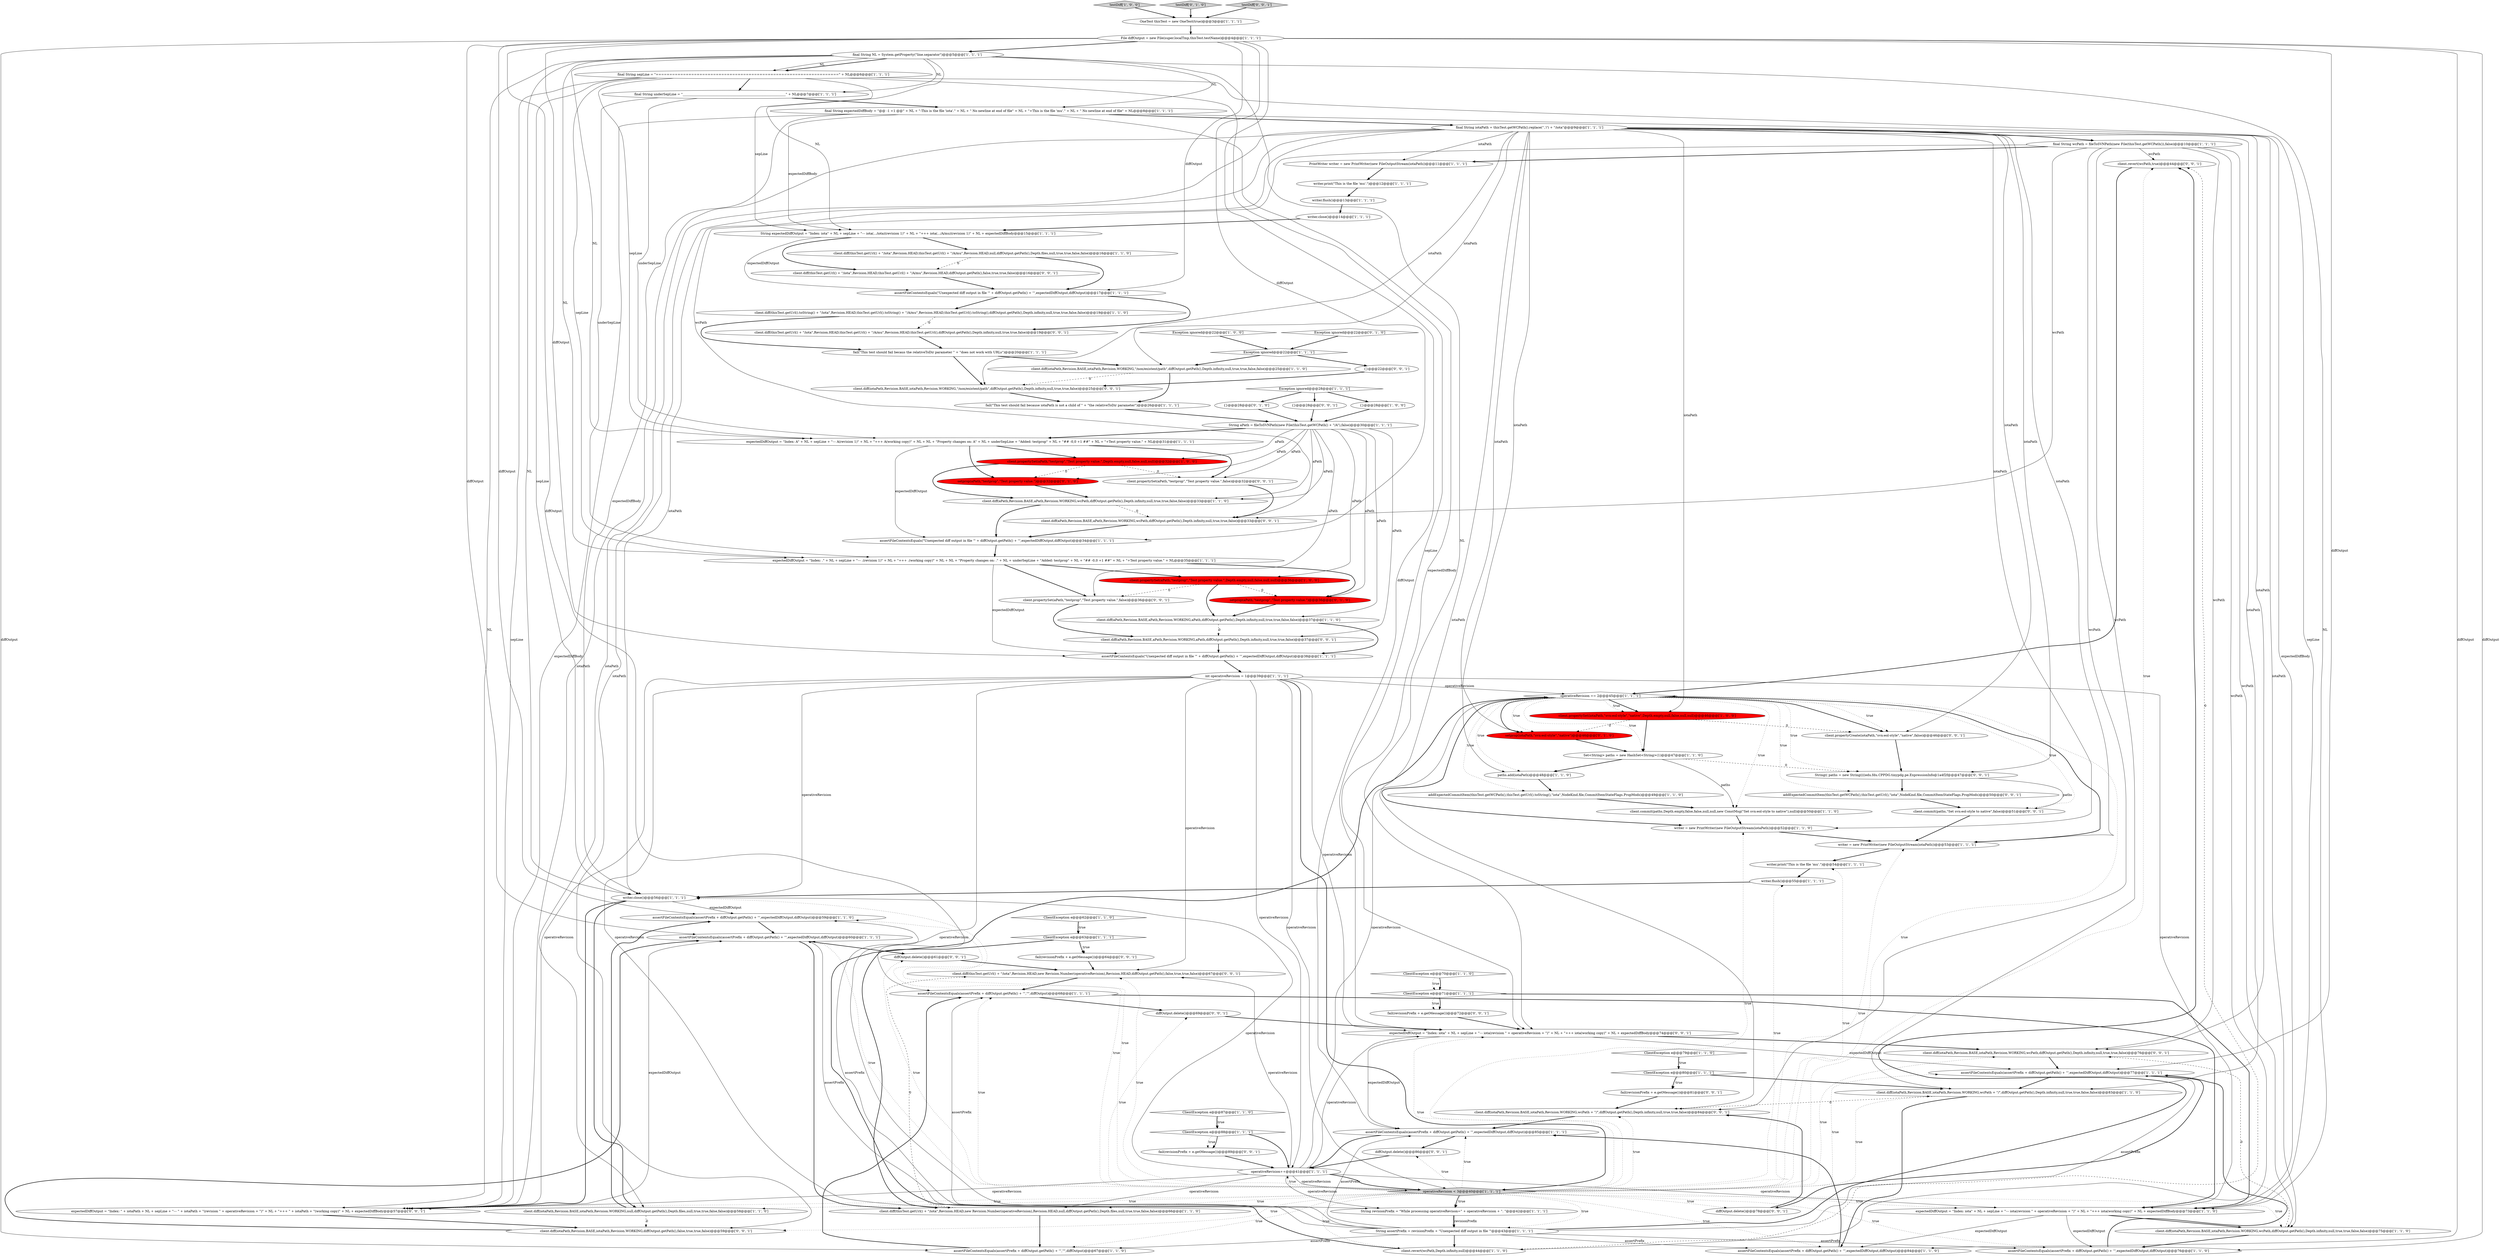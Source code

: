 digraph {
85 [style = filled, label = "client.revert(wcPath,true)@@@44@@@['0', '0', '1']", fillcolor = white, shape = ellipse image = "AAA0AAABBB3BBB"];
102 [style = filled, label = "client.diff(iotaPath,Revision.BASE,iotaPath,Revision.WORKING,\"/non/existent/path\",diffOutput.getPath(),Depth.infinity,null,true,true,false)@@@25@@@['0', '0', '1']", fillcolor = white, shape = ellipse image = "AAA0AAABBB3BBB"];
66 [style = filled, label = "writer.flush()@@@55@@@['1', '1', '1']", fillcolor = white, shape = ellipse image = "AAA0AAABBB1BBB"];
105 [style = filled, label = "client.diff(thisTest.getUrl() + \"/iota\",Revision.HEAD,thisTest.getUrl() + \"/A/mu\",Revision.HEAD,thisTest.getUrl(),diffOutput.getPath(),Depth.infinity,null,true,true,false)@@@19@@@['0', '0', '1']", fillcolor = white, shape = ellipse image = "AAA0AAABBB3BBB"];
52 [style = filled, label = "writer.close()@@@14@@@['1', '1', '1']", fillcolor = white, shape = ellipse image = "AAA0AAABBB1BBB"];
8 [style = filled, label = "OneTest thisTest = new OneTest(true)@@@3@@@['1', '1', '1']", fillcolor = white, shape = ellipse image = "AAA0AAABBB1BBB"];
45 [style = filled, label = "testDiff['1', '0', '0']", fillcolor = lightgray, shape = diamond image = "AAA0AAABBB1BBB"];
63 [style = filled, label = "paths.add(iotaPath)@@@48@@@['1', '1', '0']", fillcolor = white, shape = ellipse image = "AAA0AAABBB1BBB"];
26 [style = filled, label = "assertFileContentsEquals(assertPrefix + diffOutput.getPath() + ''',expectedDiffOutput,diffOutput)@@@76@@@['1', '1', '0']", fillcolor = white, shape = ellipse image = "AAA0AAABBB1BBB"];
99 [style = filled, label = "client.diff(aPath,Revision.BASE,aPath,Revision.WORKING,aPath,diffOutput.getPath(),Depth.infinity,null,true,true,false)@@@37@@@['0', '0', '1']", fillcolor = white, shape = ellipse image = "AAA0AAABBB3BBB"];
90 [style = filled, label = "client.commit(paths,\"Set svn:eol-style to native\",false)@@@51@@@['0', '0', '1']", fillcolor = white, shape = ellipse image = "AAA0AAABBB3BBB"];
47 [style = filled, label = "client.diff(aPath,Revision.BASE,aPath,Revision.WORKING,wcPath,diffOutput.getPath(),Depth.infinity,null,true,true,false,false)@@@33@@@['1', '1', '0']", fillcolor = white, shape = ellipse image = "AAA0AAABBB1BBB"];
27 [style = filled, label = "final String wcPath = fileToSVNPath(new File(thisTest.getWCPath()),false)@@@10@@@['1', '1', '1']", fillcolor = white, shape = ellipse image = "AAA0AAABBB1BBB"];
43 [style = filled, label = "client.diff(iotaPath,Revision.BASE,iotaPath,Revision.WORKING,wcPath + \"/\",diffOutput.getPath(),Depth.infinity,null,true,true,false,false)@@@83@@@['1', '1', '0']", fillcolor = white, shape = ellipse image = "AAA0AAABBB1BBB"];
93 [style = filled, label = "fail(revisionPrefix + e.getMessage())@@@72@@@['0', '0', '1']", fillcolor = white, shape = ellipse image = "AAA0AAABBB3BBB"];
80 [style = filled, label = "client.diff(thisTest.getUrl() + \"/iota\",Revision.HEAD,new Revision.Number(operativeRevision),Revision.HEAD,diffOutput.getPath(),false,true,true,false)@@@67@@@['0', '0', '1']", fillcolor = white, shape = ellipse image = "AAA0AAABBB3BBB"];
54 [style = filled, label = "operativeRevision < 3@@@40@@@['1', '1', '1']", fillcolor = lightgray, shape = diamond image = "AAA0AAABBB1BBB"];
95 [style = filled, label = "fail(revisionPrefix + e.getMessage())@@@81@@@['0', '0', '1']", fillcolor = white, shape = ellipse image = "AAA0AAABBB3BBB"];
75 [style = filled, label = "testDiff['0', '1', '0']", fillcolor = lightgray, shape = diamond image = "AAA0AAABBB2BBB"];
40 [style = filled, label = "client.diff(iotaPath,Revision.BASE,iotaPath,Revision.WORKING,wcPath,diffOutput.getPath(),Depth.infinity,null,true,true,false,false)@@@75@@@['1', '1', '0']", fillcolor = white, shape = ellipse image = "AAA0AAABBB1BBB"];
56 [style = filled, label = "client.propertySet(aPath,\"testprop\",\"Test property value.\",Depth.empty,null,false,null,null)@@@36@@@['1', '0', '0']", fillcolor = red, shape = ellipse image = "AAA1AAABBB1BBB"];
103 [style = filled, label = "expectedDiffOutput = \"Index: iota\" + NL + sepLine + \"--- iota(revision \" + operativeRevision + \")\" + NL + \"+++ iota(working copy)\" + NL + expectedDiffBody@@@74@@@['0', '0', '1']", fillcolor = white, shape = ellipse image = "AAA0AAABBB3BBB"];
73 [style = filled, label = "setprop(aPath,\"testprop\",\"Test property value.\")@@@32@@@['0', '1', '0']", fillcolor = red, shape = ellipse image = "AAA1AAABBB2BBB"];
69 [style = filled, label = "PrintWriter writer = new PrintWriter(new FileOutputStream(iotaPath))@@@11@@@['1', '1', '1']", fillcolor = white, shape = ellipse image = "AAA0AAABBB1BBB"];
22 [style = filled, label = "ClientException e@@@62@@@['1', '1', '0']", fillcolor = white, shape = diamond image = "AAA0AAABBB1BBB"];
50 [style = filled, label = "writer = new PrintWriter(new FileOutputStream(iotaPath))@@@52@@@['1', '1', '0']", fillcolor = white, shape = ellipse image = "AAA0AAABBB1BBB"];
68 [style = filled, label = "client.commit(paths,Depth.empty,false,false,null,null,new ConstMsg(\"Set svn:eol-style to native\"),null)@@@50@@@['1', '1', '0']", fillcolor = white, shape = ellipse image = "AAA0AAABBB1BBB"];
41 [style = filled, label = "final String sepLine = \"===================================================================\" + NL@@@6@@@['1', '1', '1']", fillcolor = white, shape = ellipse image = "AAA0AAABBB1BBB"];
14 [style = filled, label = "client.diff(thisTest.getUrl().toString() + \"/iota\",Revision.HEAD,thisTest.getUrl().toString() + \"/A/mu\",Revision.HEAD,thisTest.getUrl().toString(),diffOutput.getPath(),Depth.infinity,null,true,true,false,false)@@@19@@@['1', '1', '0']", fillcolor = white, shape = ellipse image = "AAA0AAABBB1BBB"];
77 [style = filled, label = "{}@@@28@@@['0', '0', '1']", fillcolor = white, shape = ellipse image = "AAA0AAABBB3BBB"];
100 [style = filled, label = "diffOutput.delete()@@@69@@@['0', '0', '1']", fillcolor = white, shape = ellipse image = "AAA0AAABBB3BBB"];
2 [style = filled, label = "assertFileContentsEquals(\"Unexpected diff output in file '\" + diffOutput.getPath() + ''',expectedDiffOutput,diffOutput)@@@17@@@['1', '1', '1']", fillcolor = white, shape = ellipse image = "AAA0AAABBB1BBB"];
84 [style = filled, label = "client.diff(iotaPath,Revision.BASE,iotaPath,Revision.WORKING,diffOutput.getPath(),false,true,true,false)@@@59@@@['0', '0', '1']", fillcolor = white, shape = ellipse image = "AAA0AAABBB3BBB"];
67 [style = filled, label = "writer = new PrintWriter(new FileOutputStream(iotaPath))@@@53@@@['1', '1', '1']", fillcolor = white, shape = ellipse image = "AAA0AAABBB1BBB"];
76 [style = filled, label = "setprop(iotaPath,\"svn:eol-style\",\"native\")@@@46@@@['0', '1', '0']", fillcolor = red, shape = ellipse image = "AAA1AAABBB2BBB"];
92 [style = filled, label = "diffOutput.delete()@@@61@@@['0', '0', '1']", fillcolor = white, shape = ellipse image = "AAA0AAABBB3BBB"];
71 [style = filled, label = "setprop(aPath,\"testprop\",\"Test property value.\")@@@36@@@['0', '1', '0']", fillcolor = red, shape = ellipse image = "AAA1AAABBB2BBB"];
98 [style = filled, label = "diffOutput.delete()@@@86@@@['0', '0', '1']", fillcolor = white, shape = ellipse image = "AAA0AAABBB3BBB"];
19 [style = filled, label = "writer.flush()@@@13@@@['1', '1', '1']", fillcolor = white, shape = ellipse image = "AAA0AAABBB1BBB"];
1 [style = filled, label = "{}@@@28@@@['1', '0', '0']", fillcolor = white, shape = ellipse image = "AAA0AAABBB1BBB"];
10 [style = filled, label = "int operativeRevision = 1@@@39@@@['1', '1', '1']", fillcolor = white, shape = ellipse image = "AAA0AAABBB1BBB"];
34 [style = filled, label = "fail(\"This test should fail because iotaPath is not a child of \" + \"the relativeToDir parameter\")@@@26@@@['1', '1', '1']", fillcolor = white, shape = ellipse image = "AAA0AAABBB1BBB"];
57 [style = filled, label = "ClientException e@@@70@@@['1', '1', '0']", fillcolor = white, shape = diamond image = "AAA0AAABBB1BBB"];
88 [style = filled, label = "testDiff['0', '0', '1']", fillcolor = lightgray, shape = diamond image = "AAA0AAABBB3BBB"];
78 [style = filled, label = "{}@@@22@@@['0', '0', '1']", fillcolor = white, shape = ellipse image = "AAA0AAABBB3BBB"];
89 [style = filled, label = "client.diff(iotaPath,Revision.BASE,iotaPath,Revision.WORKING,wcPath + \"/\",diffOutput.getPath(),Depth.infinity,null,true,true,false)@@@84@@@['0', '0', '1']", fillcolor = white, shape = ellipse image = "AAA0AAABBB3BBB"];
65 [style = filled, label = "client.revert(wcPath,Depth.infinity,null)@@@44@@@['1', '1', '0']", fillcolor = white, shape = ellipse image = "AAA0AAABBB1BBB"];
62 [style = filled, label = "String expectedDiffOutput = \"Index: iota\" + NL + sepLine + \"--- iota(.../iota)(revision 1)\" + NL + \"+++ iota(.../A/mu)(revision 1)\" + NL + expectedDiffBody@@@15@@@['1', '1', '1']", fillcolor = white, shape = ellipse image = "AAA0AAABBB1BBB"];
37 [style = filled, label = "assertFileContentsEquals(assertPrefix + diffOutput.getPath() + ''',expectedDiffOutput,diffOutput)@@@59@@@['1', '1', '0']", fillcolor = white, shape = ellipse image = "AAA0AAABBB1BBB"];
4 [style = filled, label = "String revisionPrefix = \"While processing operativeRevison=\" + operativeRevision + \". \"@@@42@@@['1', '1', '1']", fillcolor = white, shape = ellipse image = "AAA0AAABBB1BBB"];
104 [style = filled, label = "diffOutput.delete()@@@78@@@['0', '0', '1']", fillcolor = white, shape = ellipse image = "AAA0AAABBB3BBB"];
83 [style = filled, label = "client.diff(iotaPath,Revision.BASE,iotaPath,Revision.WORKING,wcPath,diffOutput.getPath(),Depth.infinity,null,true,true,false)@@@76@@@['0', '0', '1']", fillcolor = white, shape = ellipse image = "AAA0AAABBB3BBB"];
16 [style = filled, label = "File diffOutput = new File(super.localTmp,thisTest.testName)@@@4@@@['1', '1', '1']", fillcolor = white, shape = ellipse image = "AAA0AAABBB1BBB"];
87 [style = filled, label = "addExpectedCommitItem(thisTest.getWCPath(),thisTest.getUrl(),\"iota\",NodeKind.file,CommitItemStateFlags.PropMods)@@@50@@@['0', '0', '1']", fillcolor = white, shape = ellipse image = "AAA0AAABBB3BBB"];
21 [style = filled, label = "operativeRevision++@@@41@@@['1', '1', '1']", fillcolor = white, shape = ellipse image = "AAA0AAABBB1BBB"];
23 [style = filled, label = "ClientException e@@@87@@@['1', '1', '0']", fillcolor = white, shape = diamond image = "AAA0AAABBB1BBB"];
61 [style = filled, label = "Exception ignored@@@22@@@['1', '1', '1']", fillcolor = white, shape = diamond image = "AAA0AAABBB1BBB"];
101 [style = filled, label = "client.propertySet(aPath,\"testprop\",\"Test property value.\",false)@@@32@@@['0', '0', '1']", fillcolor = white, shape = ellipse image = "AAA0AAABBB3BBB"];
74 [style = filled, label = "{}@@@28@@@['0', '1', '0']", fillcolor = white, shape = ellipse image = "AAA0AAABBB2BBB"];
28 [style = filled, label = "Set<String> paths = new HashSet<String>(1)@@@47@@@['1', '1', '0']", fillcolor = white, shape = ellipse image = "AAA0AAABBB1BBB"];
32 [style = filled, label = "client.propertySet(aPath,\"testprop\",\"Test property value.\",Depth.empty,null,false,null,null)@@@32@@@['1', '0', '0']", fillcolor = red, shape = ellipse image = "AAA1AAABBB1BBB"];
81 [style = filled, label = "client.diff(aPath,Revision.BASE,aPath,Revision.WORKING,wcPath,diffOutput.getPath(),Depth.infinity,null,true,true,false)@@@33@@@['0', '0', '1']", fillcolor = white, shape = ellipse image = "AAA0AAABBB3BBB"];
0 [style = filled, label = "assertFileContentsEquals(assertPrefix + diffOutput.getPath() + ''',expectedDiffOutput,diffOutput)@@@85@@@['1', '1', '1']", fillcolor = white, shape = ellipse image = "AAA0AAABBB1BBB"];
17 [style = filled, label = "writer.print(\"This is the file 'mu'.\")@@@12@@@['1', '1', '1']", fillcolor = white, shape = ellipse image = "AAA0AAABBB1BBB"];
48 [style = filled, label = "assertFileContentsEquals(\"Unexpected diff output in file '\" + diffOutput.getPath() + ''',expectedDiffOutput,diffOutput)@@@34@@@['1', '1', '1']", fillcolor = white, shape = ellipse image = "AAA0AAABBB1BBB"];
96 [style = filled, label = "fail(revisionPrefix + e.getMessage())@@@89@@@['0', '0', '1']", fillcolor = white, shape = ellipse image = "AAA0AAABBB3BBB"];
46 [style = filled, label = "operativeRevision == 2@@@45@@@['1', '1', '1']", fillcolor = white, shape = diamond image = "AAA0AAABBB1BBB"];
15 [style = filled, label = "fail(\"This test should fail becaus the relativeToDir parameter \" + \"does not work with URLs\")@@@20@@@['1', '1', '1']", fillcolor = white, shape = ellipse image = "AAA0AAABBB1BBB"];
7 [style = filled, label = "client.diff(thisTest.getUrl() + \"/iota\",Revision.HEAD,new Revision.Number(operativeRevision),Revision.HEAD,null,diffOutput.getPath(),Depth.files,null,true,true,false,false)@@@66@@@['1', '1', '0']", fillcolor = white, shape = ellipse image = "AAA0AAABBB1BBB"];
42 [style = filled, label = "Exception ignored@@@28@@@['1', '1', '1']", fillcolor = white, shape = diamond image = "AAA0AAABBB1BBB"];
53 [style = filled, label = "final String NL = System.getProperty(\"line.separator\")@@@5@@@['1', '1', '1']", fillcolor = white, shape = ellipse image = "AAA0AAABBB1BBB"];
70 [style = filled, label = "final String iotaPath = thisTest.getWCPath().replace('\','/') + \"/iota\"@@@9@@@['1', '1', '1']", fillcolor = white, shape = ellipse image = "AAA0AAABBB1BBB"];
82 [style = filled, label = "client.propertySet(aPath,\"testprop\",\"Test property value.\",false)@@@36@@@['0', '0', '1']", fillcolor = white, shape = ellipse image = "AAA0AAABBB3BBB"];
72 [style = filled, label = "Exception ignored@@@22@@@['0', '1', '0']", fillcolor = white, shape = diamond image = "AAA0AAABBB2BBB"];
51 [style = filled, label = "client.diff(iotaPath,Revision.BASE,iotaPath,Revision.WORKING,null,diffOutput.getPath(),Depth.files,null,true,true,false,false)@@@58@@@['1', '1', '0']", fillcolor = white, shape = ellipse image = "AAA0AAABBB1BBB"];
36 [style = filled, label = "expectedDiffOutput = \"Index: A\" + NL + sepLine + \"--- A(revision 1)\" + NL + \"+++ A(working copy)\" + NL + NL + \"Property changes on: A\" + NL + underSepLine + \"Added: testprop\" + NL + \"## -0,0 +1 ##\" + NL + \"+Test property value.\" + NL@@@31@@@['1', '1', '1']", fillcolor = white, shape = ellipse image = "AAA0AAABBB1BBB"];
24 [style = filled, label = "client.diff(thisTest.getUrl() + \"/iota\",Revision.HEAD,thisTest.getUrl() + \"/A/mu\",Revision.HEAD,null,diffOutput.getPath(),Depth.files,null,true,true,false,false)@@@16@@@['1', '1', '0']", fillcolor = white, shape = ellipse image = "AAA0AAABBB1BBB"];
97 [style = filled, label = "String(( paths = new String((((edu.fdu.CPPDG.tinypdg.pe.ExpressionInfo@1a4f2f@@@47@@@['0', '0', '1']", fillcolor = white, shape = ellipse image = "AAA0AAABBB3BBB"];
33 [style = filled, label = "assertFileContentsEquals(assertPrefix + diffOutput.getPath() + ''',\"\",diffOutput)@@@67@@@['1', '1', '0']", fillcolor = white, shape = ellipse image = "AAA0AAABBB1BBB"];
44 [style = filled, label = "client.diff(iotaPath,Revision.BASE,iotaPath,Revision.WORKING,\"/non/existent/path\",diffOutput.getPath(),Depth.infinity,null,true,true,false,false)@@@25@@@['1', '1', '0']", fillcolor = white, shape = ellipse image = "AAA0AAABBB1BBB"];
30 [style = filled, label = "client.diff(aPath,Revision.BASE,aPath,Revision.WORKING,aPath,diffOutput.getPath(),Depth.infinity,null,true,true,false,false)@@@37@@@['1', '1', '0']", fillcolor = white, shape = ellipse image = "AAA0AAABBB1BBB"];
55 [style = filled, label = "expectedDiffOutput = \"Index: .\" + NL + sepLine + \"--- .(revision 1)\" + NL + \"+++ .(working copy)\" + NL + NL + \"Property changes on: .\" + NL + underSepLine + \"Added: testprop\" + NL + \"## -0,0 +1 ##\" + NL + \"+Test property value.\" + NL@@@35@@@['1', '1', '1']", fillcolor = white, shape = ellipse image = "AAA0AAABBB1BBB"];
59 [style = filled, label = "String assertPrefix = revisionPrefix + \"Unexpected diff output in file '\"@@@43@@@['1', '1', '1']", fillcolor = white, shape = ellipse image = "AAA0AAABBB1BBB"];
60 [style = filled, label = "ClientException e@@@63@@@['1', '1', '1']", fillcolor = white, shape = diamond image = "AAA0AAABBB1BBB"];
13 [style = filled, label = "ClientException e@@@80@@@['1', '1', '1']", fillcolor = white, shape = diamond image = "AAA0AAABBB1BBB"];
29 [style = filled, label = "writer.print(\"This is the file 'mu'.\")@@@54@@@['1', '1', '1']", fillcolor = white, shape = ellipse image = "AAA0AAABBB1BBB"];
79 [style = filled, label = "client.diff(thisTest.getUrl() + \"/iota\",Revision.HEAD,thisTest.getUrl() + \"/A/mu\",Revision.HEAD,diffOutput.getPath(),false,true,true,false)@@@16@@@['0', '0', '1']", fillcolor = white, shape = ellipse image = "AAA0AAABBB3BBB"];
64 [style = filled, label = "writer.close()@@@56@@@['1', '1', '1']", fillcolor = white, shape = ellipse image = "AAA0AAABBB1BBB"];
3 [style = filled, label = "final String underSepLine = \"___________________________________________________________________\" + NL@@@7@@@['1', '1', '1']", fillcolor = white, shape = ellipse image = "AAA0AAABBB1BBB"];
9 [style = filled, label = "String aPath = fileToSVNPath(new File(thisTest.getWCPath() + \"/A\"),false)@@@30@@@['1', '1', '1']", fillcolor = white, shape = ellipse image = "AAA0AAABBB1BBB"];
58 [style = filled, label = "Exception ignored@@@22@@@['1', '0', '0']", fillcolor = white, shape = diamond image = "AAA0AAABBB1BBB"];
38 [style = filled, label = "expectedDiffOutput = \"Index: iota\" + NL + sepLine + \"--- iota(revision \" + operativeRevision + \")\" + NL + \"+++ iota(working copy)\" + NL + expectedDiffBody@@@73@@@['1', '1', '0']", fillcolor = white, shape = ellipse image = "AAA0AAABBB1BBB"];
31 [style = filled, label = "client.propertySet(iotaPath,\"svn:eol-style\",\"native\",Depth.empty,null,false,null,null)@@@46@@@['1', '0', '0']", fillcolor = red, shape = ellipse image = "AAA1AAABBB1BBB"];
25 [style = filled, label = "assertFileContentsEquals(assertPrefix + diffOutput.getPath() + ''',\"\",diffOutput)@@@68@@@['1', '1', '1']", fillcolor = white, shape = ellipse image = "AAA0AAABBB1BBB"];
6 [style = filled, label = "ClientException e@@@88@@@['1', '1', '1']", fillcolor = white, shape = diamond image = "AAA0AAABBB1BBB"];
49 [style = filled, label = "assertFileContentsEquals(\"Unexpected diff output in file '\" + diffOutput.getPath() + ''',expectedDiffOutput,diffOutput)@@@38@@@['1', '1', '1']", fillcolor = white, shape = ellipse image = "AAA0AAABBB1BBB"];
86 [style = filled, label = "expectedDiffOutput = \"Index: \" + iotaPath + NL + sepLine + \"--- \" + iotaPath + \"(revision \" + operativeRevision + \")\" + NL + \"+++ \" + iotaPath + \"(working copy)\" + NL + expectedDiffBody@@@57@@@['0', '0', '1']", fillcolor = white, shape = ellipse image = "AAA0AAABBB3BBB"];
35 [style = filled, label = "final String expectedDiffBody = \"@@ -1 +1 @@\" + NL + \"-This is the file 'iota'.\" + NL + \"\ No newline at end of file\" + NL + \"+This is the file 'mu'.\" + NL + \"\ No newline at end of file\" + NL@@@8@@@['1', '1', '1']", fillcolor = white, shape = ellipse image = "AAA0AAABBB1BBB"];
39 [style = filled, label = "assertFileContentsEquals(assertPrefix + diffOutput.getPath() + ''',expectedDiffOutput,diffOutput)@@@84@@@['1', '1', '0']", fillcolor = white, shape = ellipse image = "AAA0AAABBB1BBB"];
5 [style = filled, label = "assertFileContentsEquals(assertPrefix + diffOutput.getPath() + ''',expectedDiffOutput,diffOutput)@@@60@@@['1', '1', '1']", fillcolor = white, shape = ellipse image = "AAA0AAABBB1BBB"];
94 [style = filled, label = "fail(revisionPrefix + e.getMessage())@@@64@@@['0', '0', '1']", fillcolor = white, shape = ellipse image = "AAA0AAABBB3BBB"];
20 [style = filled, label = "ClientException e@@@71@@@['1', '1', '1']", fillcolor = white, shape = diamond image = "AAA0AAABBB1BBB"];
18 [style = filled, label = "addExpectedCommitItem(thisTest.getWCPath(),thisTest.getUrl().toString(),\"iota\",NodeKind.file,CommitItemStateFlags.PropMods)@@@49@@@['1', '1', '0']", fillcolor = white, shape = ellipse image = "AAA0AAABBB1BBB"];
91 [style = filled, label = "client.propertyCreate(iotaPath,\"svn:eol-style\",\"native\",false)@@@46@@@['0', '0', '1']", fillcolor = white, shape = ellipse image = "AAA0AAABBB3BBB"];
11 [style = filled, label = "assertFileContentsEquals(assertPrefix + diffOutput.getPath() + ''',expectedDiffOutput,diffOutput)@@@77@@@['1', '1', '1']", fillcolor = white, shape = ellipse image = "AAA0AAABBB1BBB"];
12 [style = filled, label = "ClientException e@@@79@@@['1', '1', '0']", fillcolor = white, shape = diamond image = "AAA0AAABBB1BBB"];
8->16 [style = bold, label=""];
103->83 [style = bold, label=""];
10->64 [style = solid, label="operativeRevision"];
70->50 [style = solid, label="iotaPath"];
71->30 [style = bold, label=""];
92->80 [style = bold, label=""];
25->100 [style = bold, label=""];
34->9 [style = bold, label=""];
56->30 [style = bold, label=""];
64->51 [style = bold, label=""];
22->60 [style = dotted, label="true"];
54->83 [style = dotted, label="true"];
80->25 [style = bold, label=""];
46->28 [style = dotted, label="true"];
59->5 [style = solid, label="assertPrefix"];
27->43 [style = solid, label="wcPath"];
68->50 [style = bold, label=""];
53->38 [style = solid, label="NL"];
10->54 [style = bold, label=""];
9->56 [style = solid, label="aPath"];
59->0 [style = solid, label="assertPrefix"];
10->38 [style = solid, label="operativeRevision"];
70->91 [style = solid, label="iotaPath"];
70->89 [style = solid, label="iotaPath"];
21->54 [style = bold, label=""];
41->62 [style = solid, label="sepLine"];
54->7 [style = dotted, label="true"];
64->86 [style = bold, label=""];
46->31 [style = bold, label=""];
57->20 [style = bold, label=""];
27->47 [style = solid, label="wcPath"];
9->73 [style = solid, label="aPath"];
10->103 [style = solid, label="operativeRevision"];
54->38 [style = dotted, label="true"];
30->49 [style = bold, label=""];
35->64 [style = solid, label="expectedDiffBody"];
38->39 [style = solid, label="expectedDiffOutput"];
26->11 [style = bold, label=""];
9->47 [style = solid, label="aPath"];
54->5 [style = dotted, label="true"];
22->60 [style = bold, label=""];
3->35 [style = bold, label=""];
37->5 [style = bold, label=""];
35->103 [style = solid, label="expectedDiffBody"];
54->37 [style = dotted, label="true"];
4->59 [style = bold, label=""];
54->4 [style = dotted, label="true"];
54->51 [style = dotted, label="true"];
6->96 [style = dotted, label="true"];
70->44 [style = solid, label="iotaPath"];
54->104 [style = dotted, label="true"];
36->101 [style = bold, label=""];
96->21 [style = bold, label=""];
49->10 [style = bold, label=""];
33->25 [style = bold, label=""];
46->76 [style = bold, label=""];
21->46 [style = solid, label="operativeRevision"];
66->64 [style = bold, label=""];
9->71 [style = solid, label="aPath"];
59->85 [style = bold, label=""];
54->100 [style = dotted, label="true"];
2->14 [style = bold, label=""];
53->41 [style = bold, label=""];
99->49 [style = bold, label=""];
54->103 [style = dotted, label="true"];
32->73 [style = dashed, label="0"];
67->29 [style = bold, label=""];
27->89 [style = solid, label="wcPath"];
85->46 [style = bold, label=""];
40->26 [style = bold, label=""];
90->67 [style = bold, label=""];
42->1 [style = bold, label=""];
53->41 [style = solid, label="NL"];
74->9 [style = bold, label=""];
70->64 [style = solid, label="iotaPath"];
60->94 [style = bold, label=""];
16->0 [style = solid, label="diffOutput"];
9->99 [style = solid, label="aPath"];
46->50 [style = bold, label=""];
3->36 [style = solid, label="underSepLine"];
59->33 [style = solid, label="assertPrefix"];
46->18 [style = dotted, label="true"];
42->77 [style = bold, label=""];
10->7 [style = solid, label="operativeRevision"];
21->38 [style = solid, label="operativeRevision"];
7->80 [style = dashed, label="0"];
18->68 [style = bold, label=""];
77->9 [style = bold, label=""];
76->28 [style = bold, label=""];
16->26 [style = solid, label="diffOutput"];
55->82 [style = bold, label=""];
21->86 [style = solid, label="operativeRevision"];
54->0 [style = dotted, label="true"];
54->84 [style = dotted, label="true"];
103->0 [style = solid, label="expectedDiffOutput"];
10->46 [style = solid, label="operativeRevision"];
35->86 [style = solid, label="expectedDiffBody"];
63->18 [style = bold, label=""];
47->48 [style = bold, label=""];
97->90 [style = solid, label="paths"];
81->48 [style = bold, label=""];
21->7 [style = solid, label="operativeRevision"];
105->15 [style = bold, label=""];
38->26 [style = solid, label="expectedDiffOutput"];
9->32 [style = solid, label="aPath"];
70->83 [style = solid, label="iotaPath"];
62->79 [style = bold, label=""];
54->67 [style = dotted, label="true"];
84->5 [style = bold, label=""];
46->31 [style = dotted, label="true"];
54->98 [style = dotted, label="true"];
29->66 [style = bold, label=""];
11->43 [style = bold, label=""];
0->21 [style = bold, label=""];
20->93 [style = bold, label=""];
20->38 [style = bold, label=""];
70->76 [style = solid, label="iotaPath"];
50->67 [style = bold, label=""];
35->62 [style = solid, label="expectedDiffBody"];
10->54 [style = solid, label="operativeRevision"];
21->64 [style = solid, label="operativeRevision"];
16->39 [style = solid, label="diffOutput"];
54->59 [style = dotted, label="true"];
31->76 [style = dashed, label="0"];
35->38 [style = solid, label="expectedDiffBody"];
7->33 [style = bold, label=""];
46->90 [style = dotted, label="true"];
28->63 [style = bold, label=""];
24->79 [style = dashed, label="0"];
93->103 [style = bold, label=""];
70->86 [style = solid, label="iotaPath"];
72->61 [style = bold, label=""];
70->27 [style = bold, label=""];
53->64 [style = solid, label="NL"];
13->43 [style = bold, label=""];
48->55 [style = bold, label=""];
53->3 [style = solid, label="NL"];
44->34 [style = bold, label=""];
82->99 [style = bold, label=""];
64->37 [style = solid, label="expectedDiffOutput"];
5->7 [style = bold, label=""];
10->80 [style = solid, label="operativeRevision"];
47->81 [style = dashed, label="0"];
52->62 [style = bold, label=""];
14->15 [style = bold, label=""];
27->83 [style = solid, label="wcPath"];
59->25 [style = solid, label="assertPrefix"];
31->28 [style = bold, label=""];
46->63 [style = dotted, label="true"];
65->46 [style = bold, label=""];
53->35 [style = solid, label="NL"];
15->102 [style = bold, label=""];
14->105 [style = dashed, label="0"];
25->38 [style = bold, label=""];
27->85 [style = solid, label="wcPath"];
21->103 [style = solid, label="operativeRevision"];
58->61 [style = bold, label=""];
31->91 [style = dashed, label="0"];
16->11 [style = solid, label="diffOutput"];
95->89 [style = bold, label=""];
70->84 [style = solid, label="iotaPath"];
61->78 [style = bold, label=""];
89->0 [style = bold, label=""];
46->91 [style = dotted, label="true"];
10->21 [style = solid, label="operativeRevision"];
103->11 [style = solid, label="expectedDiffOutput"];
27->81 [style = solid, label="wcPath"];
20->93 [style = dotted, label="true"];
6->21 [style = bold, label=""];
54->80 [style = dotted, label="true"];
55->71 [style = bold, label=""];
60->94 [style = dotted, label="true"];
16->37 [style = solid, label="diffOutput"];
65->85 [style = dashed, label="0"];
59->65 [style = bold, label=""];
69->17 [style = bold, label=""];
15->44 [style = bold, label=""];
87->90 [style = bold, label=""];
36->73 [style = bold, label=""];
44->102 [style = dashed, label="0"];
21->4 [style = solid, label="operativeRevision"];
70->102 [style = solid, label="iotaPath"];
54->92 [style = dotted, label="true"];
100->103 [style = bold, label=""];
61->44 [style = bold, label=""];
16->48 [style = solid, label="diffOutput"];
54->65 [style = dotted, label="true"];
70->63 [style = solid, label="iotaPath"];
36->48 [style = solid, label="expectedDiffOutput"];
101->81 [style = bold, label=""];
27->40 [style = solid, label="wcPath"];
9->30 [style = solid, label="aPath"];
43->89 [style = dashed, label="0"];
16->25 [style = solid, label="diffOutput"];
41->36 [style = solid, label="sepLine"];
16->33 [style = solid, label="diffOutput"];
70->97 [style = solid, label="iotaPath"];
1->9 [style = bold, label=""];
53->86 [style = solid, label="NL"];
54->64 [style = dotted, label="true"];
56->71 [style = dashed, label="0"];
88->8 [style = bold, label=""];
2->105 [style = bold, label=""];
46->97 [style = dotted, label="true"];
12->13 [style = bold, label=""];
91->97 [style = bold, label=""];
86->84 [style = bold, label=""];
104->89 [style = bold, label=""];
70->51 [style = solid, label="iotaPath"];
54->50 [style = dotted, label="true"];
51->37 [style = bold, label=""];
59->11 [style = solid, label="assertPrefix"];
12->13 [style = dotted, label="true"];
40->83 [style = dashed, label="0"];
46->67 [style = bold, label=""];
41->64 [style = solid, label="sepLine"];
54->25 [style = dotted, label="true"];
59->26 [style = solid, label="assertPrefix"];
75->8 [style = bold, label=""];
62->24 [style = bold, label=""];
53->36 [style = solid, label="NL"];
23->6 [style = bold, label=""];
45->8 [style = bold, label=""];
70->67 [style = solid, label="iotaPath"];
41->38 [style = solid, label="sepLine"];
70->69 [style = solid, label="iotaPath"];
27->69 [style = bold, label=""];
30->99 [style = dashed, label="0"];
42->74 [style = bold, label=""];
5->92 [style = bold, label=""];
98->21 [style = bold, label=""];
54->29 [style = dotted, label="true"];
54->43 [style = dotted, label="true"];
16->49 [style = solid, label="diffOutput"];
13->95 [style = bold, label=""];
53->55 [style = solid, label="NL"];
59->39 [style = solid, label="assertPrefix"];
62->2 [style = solid, label="expectedDiffOutput"];
41->86 [style = solid, label="sepLine"];
38->40 [style = bold, label=""];
32->101 [style = dashed, label="0"];
43->39 [style = bold, label=""];
54->85 [style = dotted, label="true"];
56->82 [style = dashed, label="0"];
21->80 [style = solid, label="operativeRevision"];
54->33 [style = dotted, label="true"];
9->36 [style = bold, label=""];
35->70 [style = bold, label=""];
16->5 [style = solid, label="diffOutput"];
94->80 [style = bold, label=""];
70->31 [style = solid, label="iotaPath"];
83->11 [style = bold, label=""];
41->103 [style = solid, label="sepLine"];
46->76 [style = dotted, label="true"];
54->89 [style = dotted, label="true"];
46->87 [style = dotted, label="true"];
102->34 [style = bold, label=""];
54->46 [style = dotted, label="true"];
24->2 [style = bold, label=""];
79->2 [style = bold, label=""];
78->102 [style = bold, label=""];
10->4 [style = solid, label="operativeRevision"];
23->6 [style = dotted, label="true"];
97->87 [style = bold, label=""];
46->91 [style = bold, label=""];
41->3 [style = bold, label=""];
53->103 [style = solid, label="NL"];
54->11 [style = dotted, label="true"];
54->40 [style = dotted, label="true"];
54->39 [style = dotted, label="true"];
36->32 [style = bold, label=""];
54->86 [style = dotted, label="true"];
13->95 [style = dotted, label="true"];
54->4 [style = bold, label=""];
6->96 [style = bold, label=""];
27->65 [style = solid, label="wcPath"];
16->53 [style = bold, label=""];
17->19 [style = bold, label=""];
55->56 [style = bold, label=""];
73->47 [style = bold, label=""];
86->5 [style = solid, label="expectedDiffOutput"];
0->98 [style = bold, label=""];
10->86 [style = solid, label="operativeRevision"];
54->66 [style = dotted, label="true"];
57->20 [style = dotted, label="true"];
3->55 [style = solid, label="underSepLine"];
39->0 [style = bold, label=""];
59->37 [style = solid, label="assertPrefix"];
51->84 [style = dashed, label="0"];
32->47 [style = bold, label=""];
9->101 [style = solid, label="aPath"];
60->7 [style = bold, label=""];
21->54 [style = solid, label="operativeRevision"];
53->62 [style = solid, label="NL"];
55->49 [style = solid, label="expectedDiffOutput"];
41->55 [style = solid, label="sepLine"];
70->40 [style = solid, label="iotaPath"];
16->2 [style = solid, label="diffOutput"];
70->43 [style = solid, label="iotaPath"];
54->21 [style = dotted, label="true"];
11->104 [style = bold, label=""];
54->26 [style = dotted, label="true"];
28->68 [style = solid, label="paths"];
4->59 [style = solid, label="revisionPrefix"];
9->81 [style = solid, label="aPath"];
9->82 [style = solid, label="aPath"];
28->97 [style = dashed, label="0"];
46->68 [style = dotted, label="true"];
19->52 [style = bold, label=""];
}

